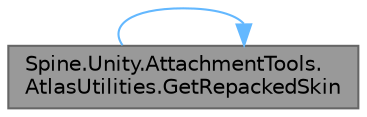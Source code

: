 digraph "Spine.Unity.AttachmentTools.AtlasUtilities.GetRepackedSkin"
{
 // LATEX_PDF_SIZE
  bgcolor="transparent";
  edge [fontname=Helvetica,fontsize=10,labelfontname=Helvetica,labelfontsize=10];
  node [fontname=Helvetica,fontsize=10,shape=box,height=0.2,width=0.4];
  rankdir="LR";
  Node1 [id="Node000001",label="Spine.Unity.AttachmentTools.\lAtlasUtilities.GetRepackedSkin",height=0.2,width=0.4,color="gray40", fillcolor="grey60", style="filled", fontcolor="black",tooltip="Creates and populates a duplicate skin with cloned attachments that are backed by a new packed textur..."];
  Node1 -> Node1 [id="edge1_Node000001_Node000001",color="steelblue1",style="solid",tooltip=" "];
}
